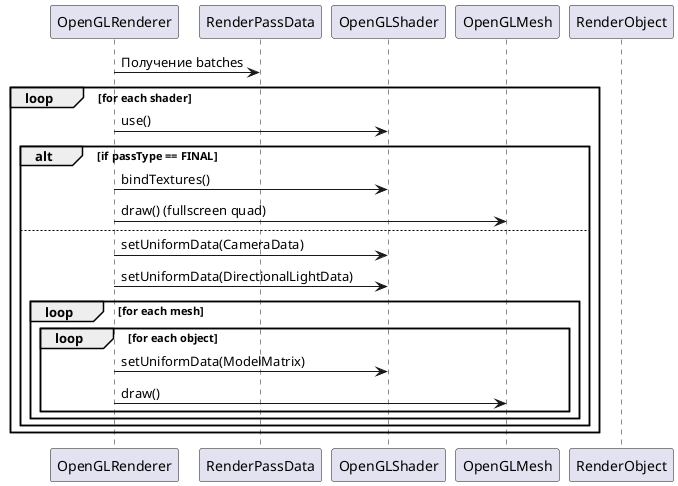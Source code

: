 @startuml
participant "OpenGLRenderer" as Renderer
participant "RenderPassData" as Pass
participant "OpenGLShader" as Shader
participant "OpenGLMesh" as Mesh
participant "RenderObject" as Object

Renderer -> Pass : Получение batches
loop for each shader
    Renderer -> Shader : use()
    alt if passType == FINAL
        Renderer -> Shader : bindTextures()
        Renderer -> Mesh : draw() (fullscreen quad)
    else
        Renderer -> Shader : setUniformData(CameraData)
        Renderer -> Shader : setUniformData(DirectionalLightData)
        loop for each mesh
            loop for each object
                Renderer -> Shader : setUniformData(ModelMatrix)
                Renderer -> Mesh : draw()
            end
        end
    end
end

@enduml